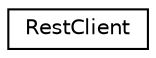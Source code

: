 digraph "Graphical Class Hierarchy"
{
  edge [fontname="Helvetica",fontsize="10",labelfontname="Helvetica",labelfontsize="10"];
  node [fontname="Helvetica",fontsize="10",shape=record];
  rankdir="LR";
  Node1 [label="RestClient",height=0.2,width=0.4,color="black", fillcolor="white", style="filled",URL="$classapp_1_1utilities_1_1_rest_client.html"];
}
